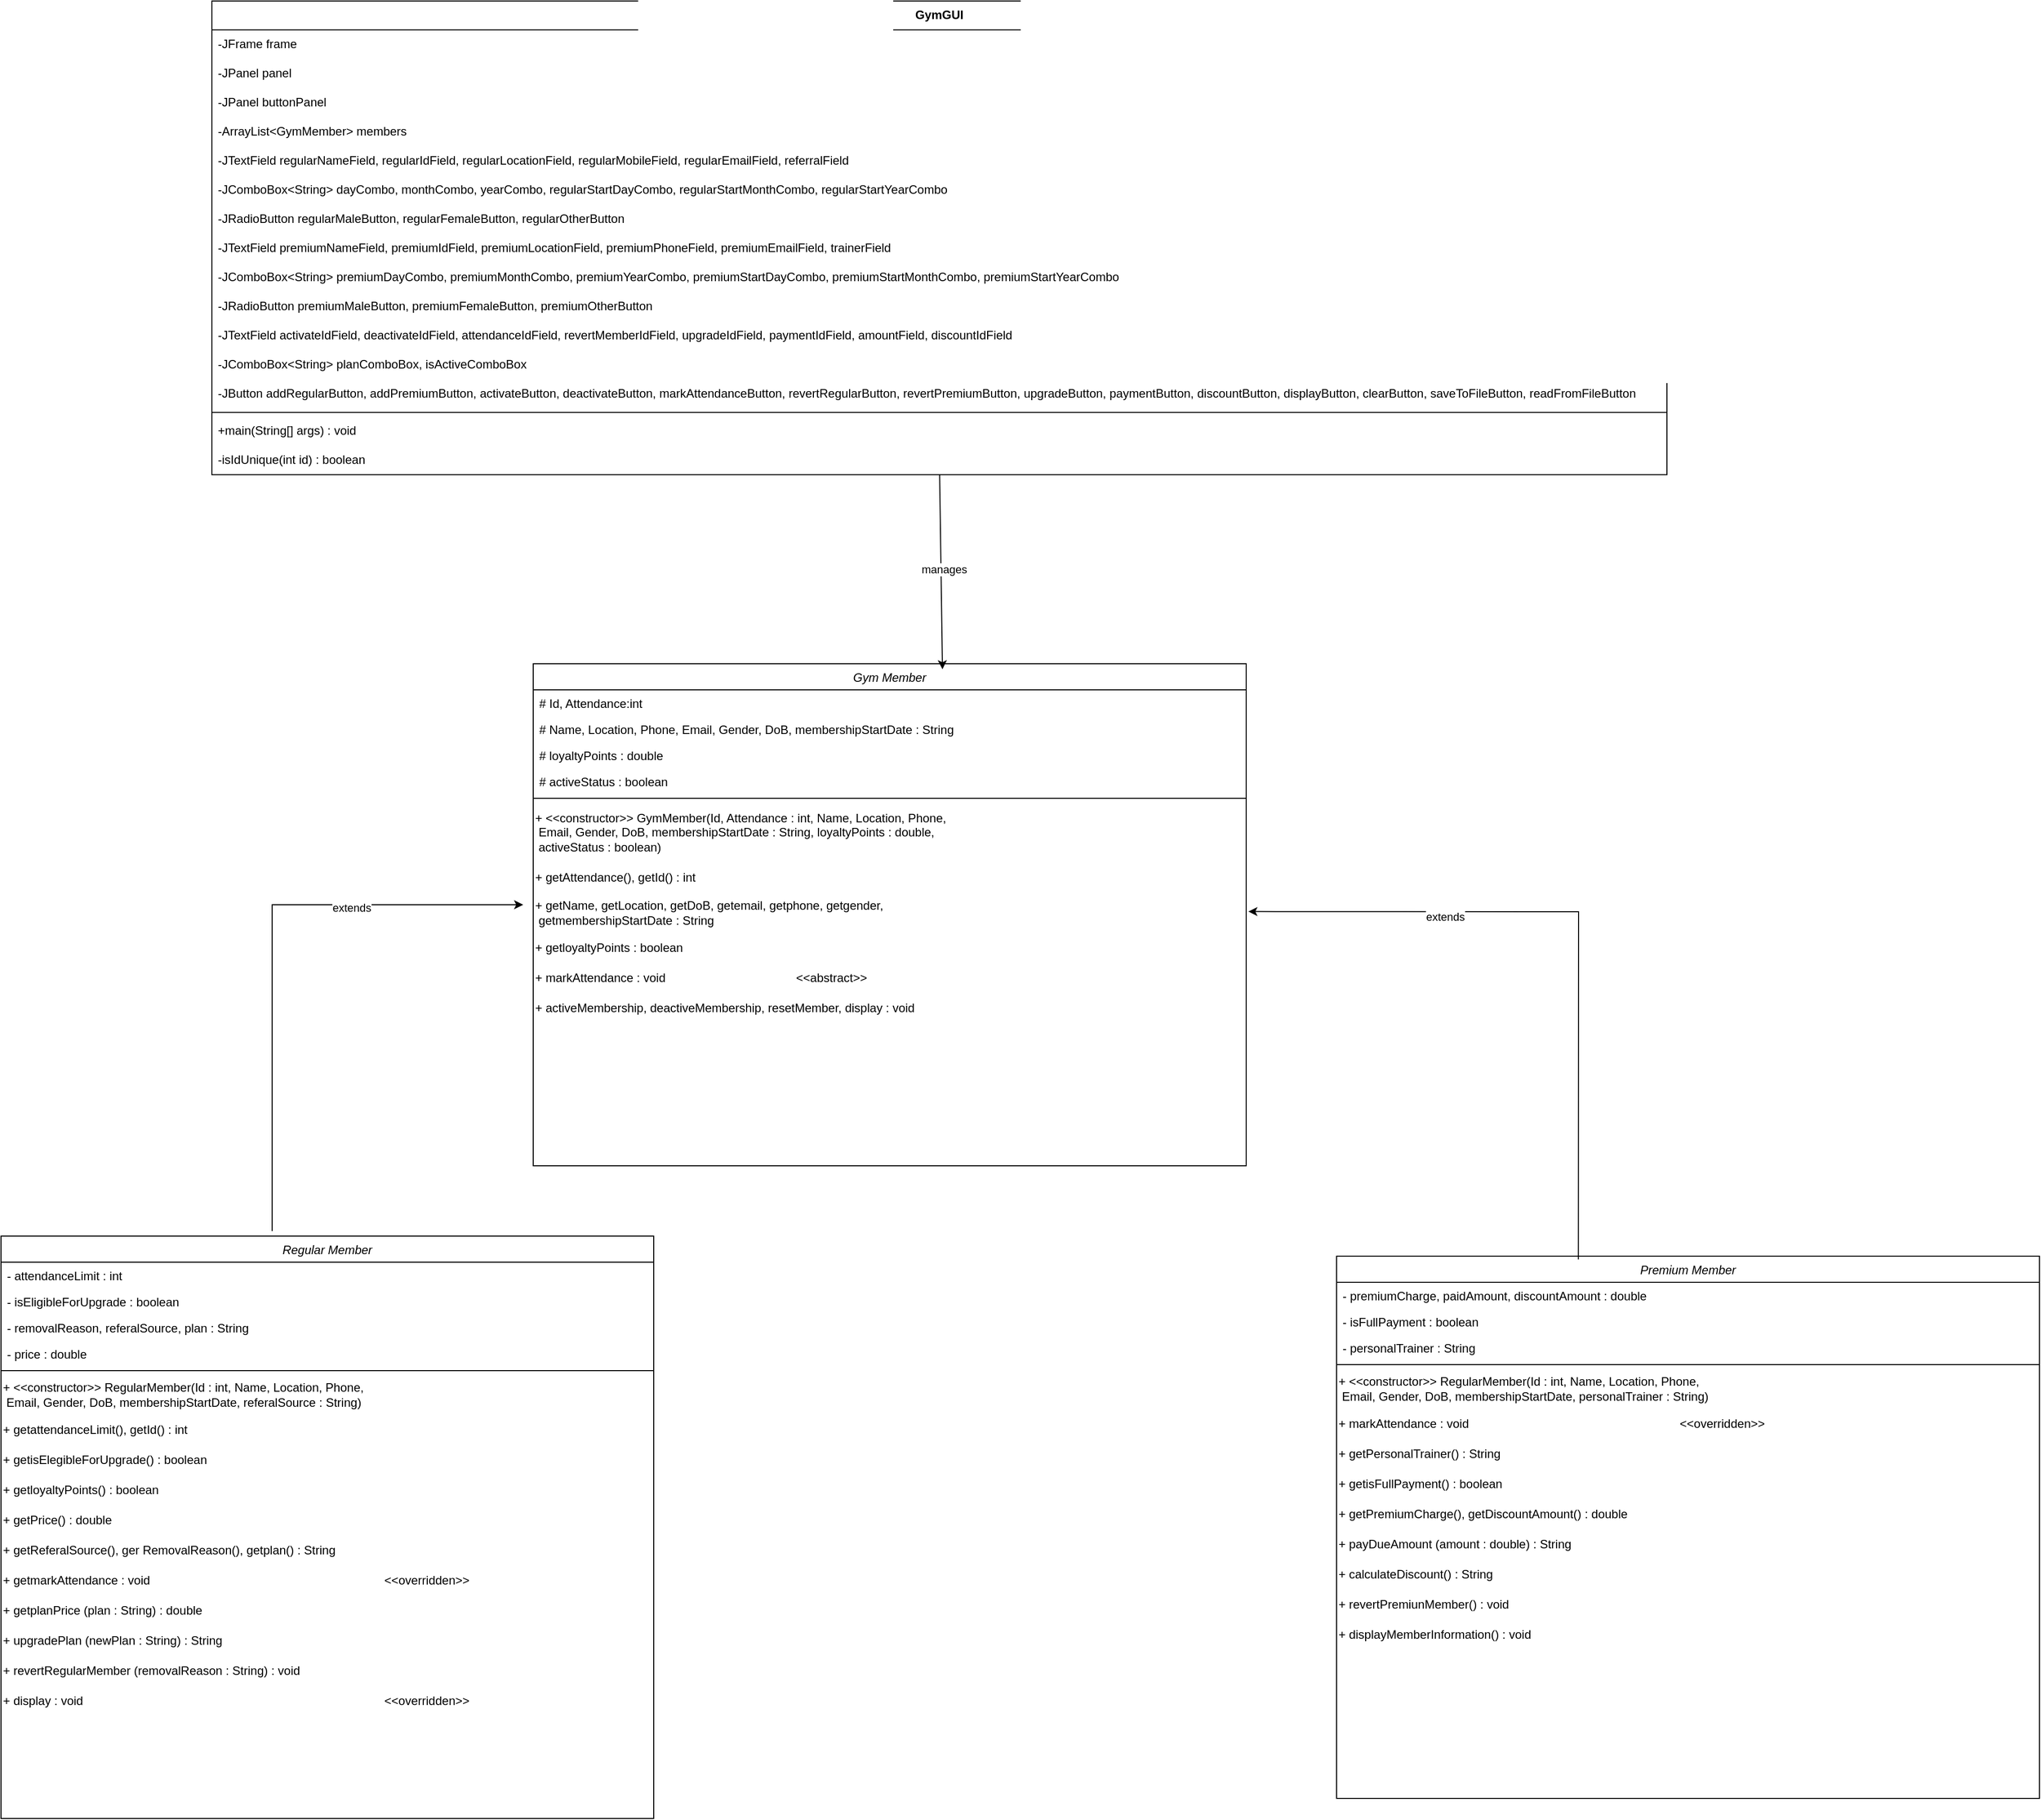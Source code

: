 <mxfile version="27.0.2">
  <diagram name="Page-1" id="ebEqysbTam1kcfOZm6FY">
    <mxGraphModel dx="3033" dy="3170" grid="1" gridSize="10" guides="1" tooltips="1" connect="1" arrows="1" fold="1" page="1" pageScale="1" pageWidth="850" pageHeight="1100" math="0" shadow="0">
      <root>
        <mxCell id="0" />
        <mxCell id="1" parent="0" />
        <mxCell id="qDX5CBB8Otgqk8TyJAgV-46" value="GymGUI" style="swimlane;fontStyle=1;align=center;verticalAlign=top;childLayout=stackLayout;horizontal=1;startSize=28.75;horizontalStack=0;resizeParent=1;resizeParentMax=0;resizeLast=0;collapsible=0;marginBottom=0;" vertex="1" parent="1">
          <mxGeometry x="540" y="-90" width="1449" height="471.75" as="geometry" />
        </mxCell>
        <mxCell id="qDX5CBB8Otgqk8TyJAgV-47" value="-JFrame frame" style="text;strokeColor=none;fillColor=none;align=left;verticalAlign=top;spacingLeft=4;spacingRight=4;overflow=hidden;rotatable=0;points=[[0,0.5],[1,0.5]];portConstraint=eastwest;" vertex="1" parent="qDX5CBB8Otgqk8TyJAgV-46">
          <mxGeometry y="28.75" width="1449" height="29" as="geometry" />
        </mxCell>
        <mxCell id="qDX5CBB8Otgqk8TyJAgV-48" value="-JPanel panel" style="text;strokeColor=none;fillColor=none;align=left;verticalAlign=top;spacingLeft=4;spacingRight=4;overflow=hidden;rotatable=0;points=[[0,0.5],[1,0.5]];portConstraint=eastwest;" vertex="1" parent="qDX5CBB8Otgqk8TyJAgV-46">
          <mxGeometry y="57.75" width="1449" height="29" as="geometry" />
        </mxCell>
        <mxCell id="qDX5CBB8Otgqk8TyJAgV-49" value="-JPanel buttonPanel" style="text;strokeColor=none;fillColor=none;align=left;verticalAlign=top;spacingLeft=4;spacingRight=4;overflow=hidden;rotatable=0;points=[[0,0.5],[1,0.5]];portConstraint=eastwest;" vertex="1" parent="qDX5CBB8Otgqk8TyJAgV-46">
          <mxGeometry y="86.75" width="1449" height="29" as="geometry" />
        </mxCell>
        <mxCell id="qDX5CBB8Otgqk8TyJAgV-50" value="-ArrayList&lt;GymMember&gt; members" style="text;strokeColor=none;fillColor=none;align=left;verticalAlign=top;spacingLeft=4;spacingRight=4;overflow=hidden;rotatable=0;points=[[0,0.5],[1,0.5]];portConstraint=eastwest;" vertex="1" parent="qDX5CBB8Otgqk8TyJAgV-46">
          <mxGeometry y="115.75" width="1449" height="29" as="geometry" />
        </mxCell>
        <mxCell id="qDX5CBB8Otgqk8TyJAgV-51" value="-JTextField regularNameField, regularIdField, regularLocationField, regularMobileField, regularEmailField, referralField" style="text;strokeColor=none;fillColor=none;align=left;verticalAlign=top;spacingLeft=4;spacingRight=4;overflow=hidden;rotatable=0;points=[[0,0.5],[1,0.5]];portConstraint=eastwest;" vertex="1" parent="qDX5CBB8Otgqk8TyJAgV-46">
          <mxGeometry y="144.75" width="1449" height="29" as="geometry" />
        </mxCell>
        <mxCell id="qDX5CBB8Otgqk8TyJAgV-52" value="-JComboBox&lt;String&gt; dayCombo, monthCombo, yearCombo, regularStartDayCombo, regularStartMonthCombo, regularStartYearCombo" style="text;strokeColor=none;fillColor=none;align=left;verticalAlign=top;spacingLeft=4;spacingRight=4;overflow=hidden;rotatable=0;points=[[0,0.5],[1,0.5]];portConstraint=eastwest;" vertex="1" parent="qDX5CBB8Otgqk8TyJAgV-46">
          <mxGeometry y="173.75" width="1449" height="29" as="geometry" />
        </mxCell>
        <mxCell id="qDX5CBB8Otgqk8TyJAgV-53" value="-JRadioButton regularMaleButton, regularFemaleButton, regularOtherButton" style="text;strokeColor=none;fillColor=none;align=left;verticalAlign=top;spacingLeft=4;spacingRight=4;overflow=hidden;rotatable=0;points=[[0,0.5],[1,0.5]];portConstraint=eastwest;" vertex="1" parent="qDX5CBB8Otgqk8TyJAgV-46">
          <mxGeometry y="202.75" width="1449" height="29" as="geometry" />
        </mxCell>
        <mxCell id="qDX5CBB8Otgqk8TyJAgV-54" value="-JTextField premiumNameField, premiumIdField, premiumLocationField, premiumPhoneField, premiumEmailField, trainerField" style="text;strokeColor=none;fillColor=none;align=left;verticalAlign=top;spacingLeft=4;spacingRight=4;overflow=hidden;rotatable=0;points=[[0,0.5],[1,0.5]];portConstraint=eastwest;" vertex="1" parent="qDX5CBB8Otgqk8TyJAgV-46">
          <mxGeometry y="231.75" width="1449" height="29" as="geometry" />
        </mxCell>
        <mxCell id="qDX5CBB8Otgqk8TyJAgV-55" value="-JComboBox&lt;String&gt; premiumDayCombo, premiumMonthCombo, premiumYearCombo, premiumStartDayCombo, premiumStartMonthCombo, premiumStartYearCombo" style="text;strokeColor=none;fillColor=none;align=left;verticalAlign=top;spacingLeft=4;spacingRight=4;overflow=hidden;rotatable=0;points=[[0,0.5],[1,0.5]];portConstraint=eastwest;" vertex="1" parent="qDX5CBB8Otgqk8TyJAgV-46">
          <mxGeometry y="260.75" width="1449" height="29" as="geometry" />
        </mxCell>
        <mxCell id="qDX5CBB8Otgqk8TyJAgV-56" value="-JRadioButton premiumMaleButton, premiumFemaleButton, premiumOtherButton" style="text;strokeColor=none;fillColor=none;align=left;verticalAlign=top;spacingLeft=4;spacingRight=4;overflow=hidden;rotatable=0;points=[[0,0.5],[1,0.5]];portConstraint=eastwest;" vertex="1" parent="qDX5CBB8Otgqk8TyJAgV-46">
          <mxGeometry y="289.75" width="1449" height="29" as="geometry" />
        </mxCell>
        <mxCell id="qDX5CBB8Otgqk8TyJAgV-57" value="-JTextField activateIdField, deactivateIdField, attendanceIdField, revertMemberIdField, upgradeIdField, paymentIdField, amountField, discountIdField" style="text;strokeColor=none;fillColor=none;align=left;verticalAlign=top;spacingLeft=4;spacingRight=4;overflow=hidden;rotatable=0;points=[[0,0.5],[1,0.5]];portConstraint=eastwest;" vertex="1" parent="qDX5CBB8Otgqk8TyJAgV-46">
          <mxGeometry y="318.75" width="1449" height="29" as="geometry" />
        </mxCell>
        <mxCell id="qDX5CBB8Otgqk8TyJAgV-58" value="-JComboBox&lt;String&gt; planComboBox, isActiveComboBox" style="text;strokeColor=none;fillColor=none;align=left;verticalAlign=top;spacingLeft=4;spacingRight=4;overflow=hidden;rotatable=0;points=[[0,0.5],[1,0.5]];portConstraint=eastwest;" vertex="1" parent="qDX5CBB8Otgqk8TyJAgV-46">
          <mxGeometry y="347.75" width="1449" height="29" as="geometry" />
        </mxCell>
        <mxCell id="qDX5CBB8Otgqk8TyJAgV-59" value="-JButton addRegularButton, addPremiumButton, activateButton, deactivateButton, markAttendanceButton, revertRegularButton, revertPremiumButton, upgradeButton, paymentButton, discountButton, displayButton, clearButton, saveToFileButton, readFromFileButton" style="text;strokeColor=none;fillColor=none;align=left;verticalAlign=top;spacingLeft=4;spacingRight=4;overflow=hidden;rotatable=0;points=[[0,0.5],[1,0.5]];portConstraint=eastwest;" vertex="1" parent="qDX5CBB8Otgqk8TyJAgV-46">
          <mxGeometry y="376.75" width="1449" height="29" as="geometry" />
        </mxCell>
        <mxCell id="qDX5CBB8Otgqk8TyJAgV-60" style="line;strokeWidth=1;fillColor=none;align=left;verticalAlign=middle;spacingTop=-1;spacingLeft=3;spacingRight=3;rotatable=0;labelPosition=right;points=[];portConstraint=eastwest;strokeColor=inherit;" vertex="1" parent="qDX5CBB8Otgqk8TyJAgV-46">
          <mxGeometry y="405.75" width="1449" height="8" as="geometry" />
        </mxCell>
        <mxCell id="qDX5CBB8Otgqk8TyJAgV-61" value="+main(String[] args) : void" style="text;strokeColor=none;fillColor=none;align=left;verticalAlign=top;spacingLeft=4;spacingRight=4;overflow=hidden;rotatable=0;points=[[0,0.5],[1,0.5]];portConstraint=eastwest;" vertex="1" parent="qDX5CBB8Otgqk8TyJAgV-46">
          <mxGeometry y="413.75" width="1449" height="29" as="geometry" />
        </mxCell>
        <mxCell id="qDX5CBB8Otgqk8TyJAgV-62" value="-isIdUnique(int id) : boolean" style="text;strokeColor=none;fillColor=none;align=left;verticalAlign=top;spacingLeft=4;spacingRight=4;overflow=hidden;rotatable=0;points=[[0,0.5],[1,0.5]];portConstraint=eastwest;" vertex="1" parent="qDX5CBB8Otgqk8TyJAgV-46">
          <mxGeometry y="442.75" width="1449" height="29" as="geometry" />
        </mxCell>
        <mxCell id="qDX5CBB8Otgqk8TyJAgV-118" value="Gym Member" style="swimlane;fontStyle=2;align=center;verticalAlign=top;childLayout=stackLayout;horizontal=1;startSize=26;horizontalStack=0;resizeParent=1;resizeLast=0;collapsible=1;marginBottom=0;rounded=0;shadow=0;strokeWidth=1;" vertex="1" parent="1">
          <mxGeometry x="860" y="570" width="710" height="500" as="geometry">
            <mxRectangle x="230" y="140" width="160" height="26" as="alternateBounds" />
          </mxGeometry>
        </mxCell>
        <mxCell id="qDX5CBB8Otgqk8TyJAgV-119" value="# Id, Attendance:int" style="text;align=left;verticalAlign=top;spacingLeft=4;spacingRight=4;overflow=hidden;rotatable=0;points=[[0,0.5],[1,0.5]];portConstraint=eastwest;" vertex="1" parent="qDX5CBB8Otgqk8TyJAgV-118">
          <mxGeometry y="26" width="710" height="26" as="geometry" />
        </mxCell>
        <mxCell id="qDX5CBB8Otgqk8TyJAgV-120" value="# Name, Location, Phone, Email, Gender, DoB, membershipStartDate : String" style="text;align=left;verticalAlign=top;spacingLeft=4;spacingRight=4;overflow=hidden;rotatable=0;points=[[0,0.5],[1,0.5]];portConstraint=eastwest;rounded=0;shadow=0;html=0;" vertex="1" parent="qDX5CBB8Otgqk8TyJAgV-118">
          <mxGeometry y="52" width="710" height="26" as="geometry" />
        </mxCell>
        <mxCell id="qDX5CBB8Otgqk8TyJAgV-121" value="# loyaltyPoints : double" style="text;align=left;verticalAlign=top;spacingLeft=4;spacingRight=4;overflow=hidden;rotatable=0;points=[[0,0.5],[1,0.5]];portConstraint=eastwest;rounded=0;shadow=0;html=0;" vertex="1" parent="qDX5CBB8Otgqk8TyJAgV-118">
          <mxGeometry y="78" width="710" height="26" as="geometry" />
        </mxCell>
        <mxCell id="qDX5CBB8Otgqk8TyJAgV-122" value="# activeStatus : boolean" style="text;align=left;verticalAlign=top;spacingLeft=4;spacingRight=4;overflow=hidden;rotatable=0;points=[[0,0.5],[1,0.5]];portConstraint=eastwest;" vertex="1" parent="qDX5CBB8Otgqk8TyJAgV-118">
          <mxGeometry y="104" width="710" height="26" as="geometry" />
        </mxCell>
        <mxCell id="qDX5CBB8Otgqk8TyJAgV-123" value="" style="line;html=1;strokeWidth=1;align=left;verticalAlign=middle;spacingTop=-1;spacingLeft=3;spacingRight=3;rotatable=0;labelPosition=right;points=[];portConstraint=eastwest;" vertex="1" parent="qDX5CBB8Otgqk8TyJAgV-118">
          <mxGeometry y="130" width="710" height="8" as="geometry" />
        </mxCell>
        <mxCell id="qDX5CBB8Otgqk8TyJAgV-124" value="+ &amp;lt;&amp;lt;constructor&amp;gt;&amp;gt; GymMember(Id, Attendance : int,&amp;nbsp;&lt;span style=&quot;&quot;&gt;Name, Location, Phone,&lt;/span&gt;&lt;div&gt;&lt;span style=&quot;&quot;&gt;&amp;nbsp;Email, Gender, DoB, membershipStartDate : String, loyaltyPoints : double,&lt;/span&gt;&lt;/div&gt;&lt;div&gt;&lt;span style=&quot;&quot;&gt;&amp;nbsp;activeStatus : boolean)&lt;/span&gt;&lt;/div&gt;" style="text;html=1;align=left;verticalAlign=middle;resizable=0;points=[];autosize=1;strokeColor=none;fillColor=none;" vertex="1" parent="qDX5CBB8Otgqk8TyJAgV-118">
          <mxGeometry y="138" width="710" height="60" as="geometry" />
        </mxCell>
        <mxCell id="qDX5CBB8Otgqk8TyJAgV-125" value="+ getAttendance(), getId() : int" style="text;html=1;align=left;verticalAlign=middle;resizable=0;points=[];autosize=1;strokeColor=none;fillColor=none;" vertex="1" parent="qDX5CBB8Otgqk8TyJAgV-118">
          <mxGeometry y="198" width="710" height="30" as="geometry" />
        </mxCell>
        <mxCell id="qDX5CBB8Otgqk8TyJAgV-126" value="+ getName, getLocation, getDoB, getemail, getphone, getgender,&lt;div&gt;&amp;nbsp;getmembershipStartDate : String&lt;/div&gt;" style="text;html=1;align=left;verticalAlign=middle;resizable=0;points=[];autosize=1;strokeColor=none;fillColor=none;" vertex="1" parent="qDX5CBB8Otgqk8TyJAgV-118">
          <mxGeometry y="228" width="710" height="40" as="geometry" />
        </mxCell>
        <mxCell id="qDX5CBB8Otgqk8TyJAgV-127" value="+ getloyaltyPoints : boolean" style="text;html=1;align=left;verticalAlign=middle;resizable=0;points=[];autosize=1;strokeColor=none;fillColor=none;" vertex="1" parent="qDX5CBB8Otgqk8TyJAgV-118">
          <mxGeometry y="268" width="710" height="30" as="geometry" />
        </mxCell>
        <mxCell id="qDX5CBB8Otgqk8TyJAgV-128" value="+ markAttendance : void&amp;nbsp; &amp;nbsp; &amp;nbsp; &amp;nbsp; &amp;nbsp; &amp;nbsp; &amp;nbsp; &amp;nbsp; &amp;nbsp; &amp;nbsp; &amp;nbsp; &amp;nbsp; &amp;nbsp; &amp;nbsp; &amp;nbsp; &amp;nbsp; &amp;nbsp; &amp;nbsp; &amp;nbsp; &amp;nbsp;&amp;lt;&amp;lt;abstract&amp;gt;&amp;gt;" style="text;html=1;align=left;verticalAlign=middle;resizable=0;points=[];autosize=1;strokeColor=none;fillColor=none;" vertex="1" parent="qDX5CBB8Otgqk8TyJAgV-118">
          <mxGeometry y="298" width="710" height="30" as="geometry" />
        </mxCell>
        <mxCell id="qDX5CBB8Otgqk8TyJAgV-129" value="+ activeMembership, deactiveMembership, resetMember, display : void" style="text;html=1;align=left;verticalAlign=middle;resizable=0;points=[];autosize=1;strokeColor=none;fillColor=none;" vertex="1" parent="qDX5CBB8Otgqk8TyJAgV-118">
          <mxGeometry y="328" width="710" height="30" as="geometry" />
        </mxCell>
        <mxCell id="qDX5CBB8Otgqk8TyJAgV-130" value="Regular Member" style="swimlane;fontStyle=2;align=center;verticalAlign=top;childLayout=stackLayout;horizontal=1;startSize=26;horizontalStack=0;resizeParent=1;resizeLast=0;collapsible=1;marginBottom=0;rounded=0;shadow=0;strokeWidth=1;" vertex="1" parent="1">
          <mxGeometry x="330" y="1140" width="650" height="580" as="geometry">
            <mxRectangle x="230" y="140" width="160" height="26" as="alternateBounds" />
          </mxGeometry>
        </mxCell>
        <mxCell id="qDX5CBB8Otgqk8TyJAgV-131" value="- attendanceLimit : int" style="text;align=left;verticalAlign=top;spacingLeft=4;spacingRight=4;overflow=hidden;rotatable=0;points=[[0,0.5],[1,0.5]];portConstraint=eastwest;" vertex="1" parent="qDX5CBB8Otgqk8TyJAgV-130">
          <mxGeometry y="26" width="650" height="26" as="geometry" />
        </mxCell>
        <mxCell id="qDX5CBB8Otgqk8TyJAgV-132" value="- isEligibleForUpgrade : boolean" style="text;align=left;verticalAlign=top;spacingLeft=4;spacingRight=4;overflow=hidden;rotatable=0;points=[[0,0.5],[1,0.5]];portConstraint=eastwest;rounded=0;shadow=0;html=0;" vertex="1" parent="qDX5CBB8Otgqk8TyJAgV-130">
          <mxGeometry y="52" width="650" height="26" as="geometry" />
        </mxCell>
        <mxCell id="qDX5CBB8Otgqk8TyJAgV-133" value="- removalReason, referalSource, plan : String" style="text;align=left;verticalAlign=top;spacingLeft=4;spacingRight=4;overflow=hidden;rotatable=0;points=[[0,0.5],[1,0.5]];portConstraint=eastwest;rounded=0;shadow=0;html=0;" vertex="1" parent="qDX5CBB8Otgqk8TyJAgV-130">
          <mxGeometry y="78" width="650" height="26" as="geometry" />
        </mxCell>
        <mxCell id="qDX5CBB8Otgqk8TyJAgV-134" value="- price : double" style="text;align=left;verticalAlign=top;spacingLeft=4;spacingRight=4;overflow=hidden;rotatable=0;points=[[0,0.5],[1,0.5]];portConstraint=eastwest;" vertex="1" parent="qDX5CBB8Otgqk8TyJAgV-130">
          <mxGeometry y="104" width="650" height="26" as="geometry" />
        </mxCell>
        <mxCell id="qDX5CBB8Otgqk8TyJAgV-135" value="" style="line;html=1;strokeWidth=1;align=left;verticalAlign=middle;spacingTop=-1;spacingLeft=3;spacingRight=3;rotatable=0;labelPosition=right;points=[];portConstraint=eastwest;" vertex="1" parent="qDX5CBB8Otgqk8TyJAgV-130">
          <mxGeometry y="130" width="650" height="8" as="geometry" />
        </mxCell>
        <mxCell id="qDX5CBB8Otgqk8TyJAgV-136" value="+ &amp;lt;&amp;lt;constructor&amp;gt;&amp;gt; RegularMember(Id : int,&amp;nbsp;&lt;span style=&quot;&quot;&gt;Name, Location, Phone,&lt;/span&gt;&lt;div&gt;&lt;span style=&quot;&quot;&gt;&amp;nbsp;Email, Gender, DoB, membershipStartDate, referalSource : String&lt;/span&gt;&lt;span style=&quot;background-color: transparent; color: light-dark(rgb(0, 0, 0), rgb(255, 255, 255));&quot;&gt;)&lt;/span&gt;&lt;/div&gt;" style="text;html=1;align=left;verticalAlign=middle;resizable=0;points=[];autosize=1;strokeColor=none;fillColor=none;" vertex="1" parent="qDX5CBB8Otgqk8TyJAgV-130">
          <mxGeometry y="138" width="650" height="40" as="geometry" />
        </mxCell>
        <mxCell id="qDX5CBB8Otgqk8TyJAgV-137" value="+ getattendanceLimit(), getId() : int" style="text;html=1;align=left;verticalAlign=middle;resizable=0;points=[];autosize=1;strokeColor=none;fillColor=none;" vertex="1" parent="qDX5CBB8Otgqk8TyJAgV-130">
          <mxGeometry y="178" width="650" height="30" as="geometry" />
        </mxCell>
        <mxCell id="qDX5CBB8Otgqk8TyJAgV-138" value="+ getisElegibleForUpgrade() : boolean" style="text;html=1;align=left;verticalAlign=middle;resizable=0;points=[];autosize=1;strokeColor=none;fillColor=none;" vertex="1" parent="qDX5CBB8Otgqk8TyJAgV-130">
          <mxGeometry y="208" width="650" height="30" as="geometry" />
        </mxCell>
        <mxCell id="qDX5CBB8Otgqk8TyJAgV-139" value="+ getloyaltyPoints() : boolean" style="text;html=1;align=left;verticalAlign=middle;resizable=0;points=[];autosize=1;strokeColor=none;fillColor=none;" vertex="1" parent="qDX5CBB8Otgqk8TyJAgV-130">
          <mxGeometry y="238" width="650" height="30" as="geometry" />
        </mxCell>
        <mxCell id="qDX5CBB8Otgqk8TyJAgV-140" value="+ getPrice() : double" style="text;html=1;align=left;verticalAlign=middle;resizable=0;points=[];autosize=1;strokeColor=none;fillColor=none;" vertex="1" parent="qDX5CBB8Otgqk8TyJAgV-130">
          <mxGeometry y="268" width="650" height="30" as="geometry" />
        </mxCell>
        <mxCell id="qDX5CBB8Otgqk8TyJAgV-141" value="+ getReferalSource(), ger RemovalReason(), getplan() : String&amp;nbsp;" style="text;html=1;align=left;verticalAlign=middle;resizable=0;points=[];autosize=1;strokeColor=none;fillColor=none;" vertex="1" parent="qDX5CBB8Otgqk8TyJAgV-130">
          <mxGeometry y="298" width="650" height="30" as="geometry" />
        </mxCell>
        <mxCell id="qDX5CBB8Otgqk8TyJAgV-142" value="+ getmarkAttendance : void&amp;nbsp; &amp;nbsp; &amp;nbsp; &amp;nbsp; &amp;nbsp; &amp;nbsp; &amp;nbsp; &amp;nbsp; &amp;nbsp; &amp;nbsp; &amp;nbsp; &amp;nbsp; &amp;nbsp; &amp;nbsp; &amp;nbsp; &amp;nbsp; &amp;nbsp; &amp;nbsp; &amp;nbsp; &amp;nbsp; &amp;nbsp; &amp;nbsp; &amp;nbsp; &amp;nbsp; &amp;nbsp; &amp;nbsp; &amp;nbsp; &amp;nbsp; &amp;nbsp; &amp;nbsp; &amp;nbsp; &amp;nbsp; &amp;nbsp; &amp;nbsp; &amp;nbsp; &amp;lt;&amp;lt;overridden&amp;gt;&amp;gt;" style="text;html=1;align=left;verticalAlign=middle;resizable=0;points=[];autosize=1;strokeColor=none;fillColor=none;" vertex="1" parent="qDX5CBB8Otgqk8TyJAgV-130">
          <mxGeometry y="328" width="650" height="30" as="geometry" />
        </mxCell>
        <mxCell id="qDX5CBB8Otgqk8TyJAgV-143" value="+ getplanPrice (plan : String) : double&amp;nbsp;" style="text;html=1;align=left;verticalAlign=middle;resizable=0;points=[];autosize=1;strokeColor=none;fillColor=none;" vertex="1" parent="qDX5CBB8Otgqk8TyJAgV-130">
          <mxGeometry y="358" width="650" height="30" as="geometry" />
        </mxCell>
        <mxCell id="qDX5CBB8Otgqk8TyJAgV-144" value="+ upgradePlan (newPlan : String) : String&amp;nbsp;" style="text;html=1;align=left;verticalAlign=middle;resizable=0;points=[];autosize=1;strokeColor=none;fillColor=none;" vertex="1" parent="qDX5CBB8Otgqk8TyJAgV-130">
          <mxGeometry y="388" width="650" height="30" as="geometry" />
        </mxCell>
        <mxCell id="qDX5CBB8Otgqk8TyJAgV-145" value="+ revertRegularMember (removalReason : String) : void" style="text;html=1;align=left;verticalAlign=middle;resizable=0;points=[];autosize=1;strokeColor=none;fillColor=none;" vertex="1" parent="qDX5CBB8Otgqk8TyJAgV-130">
          <mxGeometry y="418" width="650" height="30" as="geometry" />
        </mxCell>
        <mxCell id="qDX5CBB8Otgqk8TyJAgV-146" value="+ display : void&amp;nbsp; &amp;nbsp; &amp;nbsp; &amp;nbsp; &amp;nbsp; &amp;nbsp; &amp;nbsp; &amp;nbsp; &amp;nbsp; &amp;nbsp; &amp;nbsp; &amp;nbsp; &amp;nbsp; &amp;nbsp; &amp;nbsp; &amp;nbsp; &amp;nbsp; &amp;nbsp; &amp;nbsp; &amp;nbsp; &amp;nbsp; &amp;nbsp; &amp;nbsp; &amp;nbsp; &amp;nbsp; &amp;nbsp; &amp;nbsp; &amp;nbsp; &amp;nbsp; &amp;nbsp; &amp;nbsp; &amp;nbsp; &amp;nbsp; &amp;nbsp; &amp;nbsp; &amp;nbsp; &amp;nbsp; &amp;nbsp; &amp;nbsp; &amp;nbsp; &amp;nbsp; &amp;nbsp; &amp;nbsp; &amp;nbsp; &amp;nbsp; &amp;lt;&amp;lt;overridden&amp;gt;&amp;gt;" style="text;html=1;align=left;verticalAlign=middle;resizable=0;points=[];autosize=1;strokeColor=none;fillColor=none;" vertex="1" parent="qDX5CBB8Otgqk8TyJAgV-130">
          <mxGeometry y="448" width="650" height="30" as="geometry" />
        </mxCell>
        <mxCell id="qDX5CBB8Otgqk8TyJAgV-147" value="" style="endArrow=classic;html=1;rounded=0;entryX=0.574;entryY=0.011;entryDx=0;entryDy=0;entryPerimeter=0;" edge="1" parent="1" source="qDX5CBB8Otgqk8TyJAgV-62" target="qDX5CBB8Otgqk8TyJAgV-118">
          <mxGeometry width="50" height="50" relative="1" as="geometry">
            <mxPoint x="1260" y="640" as="sourcePoint" />
            <mxPoint x="1310" y="590" as="targetPoint" />
            <Array as="points" />
          </mxGeometry>
        </mxCell>
        <mxCell id="qDX5CBB8Otgqk8TyJAgV-151" value="manages" style="edgeLabel;html=1;align=center;verticalAlign=middle;resizable=0;points=[];" vertex="1" connectable="0" parent="qDX5CBB8Otgqk8TyJAgV-147">
          <mxGeometry x="-0.041" y="3" relative="1" as="geometry">
            <mxPoint y="1" as="offset" />
          </mxGeometry>
        </mxCell>
        <mxCell id="qDX5CBB8Otgqk8TyJAgV-152" value="Premium Member" style="swimlane;fontStyle=2;align=center;verticalAlign=top;childLayout=stackLayout;horizontal=1;startSize=26;horizontalStack=0;resizeParent=1;resizeLast=0;collapsible=1;marginBottom=0;rounded=0;shadow=0;strokeWidth=1;" vertex="1" parent="1">
          <mxGeometry x="1660" y="1160" width="700" height="540" as="geometry">
            <mxRectangle x="230" y="140" width="160" height="26" as="alternateBounds" />
          </mxGeometry>
        </mxCell>
        <mxCell id="qDX5CBB8Otgqk8TyJAgV-153" value="- premiumCharge, paidAmount, discountAmount : double" style="text;align=left;verticalAlign=top;spacingLeft=4;spacingRight=4;overflow=hidden;rotatable=0;points=[[0,0.5],[1,0.5]];portConstraint=eastwest;" vertex="1" parent="qDX5CBB8Otgqk8TyJAgV-152">
          <mxGeometry y="26" width="700" height="26" as="geometry" />
        </mxCell>
        <mxCell id="qDX5CBB8Otgqk8TyJAgV-154" value="- isFullPayment : boolean" style="text;align=left;verticalAlign=top;spacingLeft=4;spacingRight=4;overflow=hidden;rotatable=0;points=[[0,0.5],[1,0.5]];portConstraint=eastwest;rounded=0;shadow=0;html=0;" vertex="1" parent="qDX5CBB8Otgqk8TyJAgV-152">
          <mxGeometry y="52" width="700" height="26" as="geometry" />
        </mxCell>
        <mxCell id="qDX5CBB8Otgqk8TyJAgV-155" value="- personalTrainer : String" style="text;align=left;verticalAlign=top;spacingLeft=4;spacingRight=4;overflow=hidden;rotatable=0;points=[[0,0.5],[1,0.5]];portConstraint=eastwest;rounded=0;shadow=0;html=0;" vertex="1" parent="qDX5CBB8Otgqk8TyJAgV-152">
          <mxGeometry y="78" width="700" height="26" as="geometry" />
        </mxCell>
        <mxCell id="qDX5CBB8Otgqk8TyJAgV-156" value="" style="line;html=1;strokeWidth=1;align=left;verticalAlign=middle;spacingTop=-1;spacingLeft=3;spacingRight=3;rotatable=0;labelPosition=right;points=[];portConstraint=eastwest;" vertex="1" parent="qDX5CBB8Otgqk8TyJAgV-152">
          <mxGeometry y="104" width="700" height="8" as="geometry" />
        </mxCell>
        <mxCell id="qDX5CBB8Otgqk8TyJAgV-157" value="+ &amp;lt;&amp;lt;constructor&amp;gt;&amp;gt; RegularMember(Id : int,&amp;nbsp;&lt;span style=&quot;&quot;&gt;Name, Location, Phone,&lt;/span&gt;&lt;div&gt;&lt;span style=&quot;&quot;&gt;&amp;nbsp;Email, Gender, DoB, membershipStartDate, personalTrainer : String&lt;/span&gt;&lt;span style=&quot;background-color: transparent; color: light-dark(rgb(0, 0, 0), rgb(255, 255, 255));&quot;&gt;)&lt;/span&gt;&lt;/div&gt;" style="text;html=1;align=left;verticalAlign=middle;resizable=0;points=[];autosize=1;strokeColor=none;fillColor=none;" vertex="1" parent="qDX5CBB8Otgqk8TyJAgV-152">
          <mxGeometry y="112" width="700" height="40" as="geometry" />
        </mxCell>
        <mxCell id="qDX5CBB8Otgqk8TyJAgV-158" value="+ markAttendance : void&amp;nbsp; &amp;nbsp; &amp;nbsp; &amp;nbsp; &amp;nbsp; &amp;nbsp; &amp;nbsp; &amp;nbsp; &amp;nbsp; &amp;nbsp; &amp;nbsp; &amp;nbsp; &amp;nbsp; &amp;nbsp; &amp;nbsp; &amp;nbsp; &amp;nbsp; &amp;nbsp; &amp;nbsp; &amp;nbsp; &amp;nbsp; &amp;nbsp; &amp;nbsp; &amp;nbsp; &amp;nbsp; &amp;nbsp; &amp;nbsp; &amp;nbsp; &amp;nbsp; &amp;nbsp; &amp;nbsp; &amp;nbsp;&amp;lt;&amp;lt;overridden&amp;gt;&amp;gt;" style="text;html=1;align=left;verticalAlign=middle;resizable=0;points=[];autosize=1;strokeColor=none;fillColor=none;" vertex="1" parent="qDX5CBB8Otgqk8TyJAgV-152">
          <mxGeometry y="152" width="700" height="30" as="geometry" />
        </mxCell>
        <mxCell id="qDX5CBB8Otgqk8TyJAgV-159" value="+ getPersonalTrainer() : String" style="text;html=1;align=left;verticalAlign=middle;resizable=0;points=[];autosize=1;strokeColor=none;fillColor=none;" vertex="1" parent="qDX5CBB8Otgqk8TyJAgV-152">
          <mxGeometry y="182" width="700" height="30" as="geometry" />
        </mxCell>
        <mxCell id="qDX5CBB8Otgqk8TyJAgV-160" value="+ getisFullPayment() : boolean" style="text;html=1;align=left;verticalAlign=middle;resizable=0;points=[];autosize=1;strokeColor=none;fillColor=none;" vertex="1" parent="qDX5CBB8Otgqk8TyJAgV-152">
          <mxGeometry y="212" width="700" height="30" as="geometry" />
        </mxCell>
        <mxCell id="qDX5CBB8Otgqk8TyJAgV-161" value="+ getPremiumCharge(), getDiscountAmount() : double" style="text;html=1;align=left;verticalAlign=middle;resizable=0;points=[];autosize=1;strokeColor=none;fillColor=none;" vertex="1" parent="qDX5CBB8Otgqk8TyJAgV-152">
          <mxGeometry y="242" width="700" height="30" as="geometry" />
        </mxCell>
        <mxCell id="qDX5CBB8Otgqk8TyJAgV-162" value="+ payDueAmount (amount : double) : String" style="text;html=1;align=left;verticalAlign=middle;resizable=0;points=[];autosize=1;strokeColor=none;fillColor=none;" vertex="1" parent="qDX5CBB8Otgqk8TyJAgV-152">
          <mxGeometry y="272" width="700" height="30" as="geometry" />
        </mxCell>
        <mxCell id="qDX5CBB8Otgqk8TyJAgV-163" value="+ calculateDiscount() : String" style="text;html=1;align=left;verticalAlign=middle;resizable=0;points=[];autosize=1;strokeColor=none;fillColor=none;" vertex="1" parent="qDX5CBB8Otgqk8TyJAgV-152">
          <mxGeometry y="302" width="700" height="30" as="geometry" />
        </mxCell>
        <mxCell id="qDX5CBB8Otgqk8TyJAgV-164" value="+ revertPremiunMember() : void" style="text;html=1;align=left;verticalAlign=middle;resizable=0;points=[];autosize=1;strokeColor=none;fillColor=none;" vertex="1" parent="qDX5CBB8Otgqk8TyJAgV-152">
          <mxGeometry y="332" width="700" height="30" as="geometry" />
        </mxCell>
        <mxCell id="qDX5CBB8Otgqk8TyJAgV-165" value="+ displayMemberInformation() : void" style="text;html=1;align=left;verticalAlign=middle;resizable=0;points=[];autosize=1;strokeColor=none;fillColor=none;" vertex="1" parent="qDX5CBB8Otgqk8TyJAgV-152">
          <mxGeometry y="362" width="700" height="30" as="geometry" />
        </mxCell>
        <mxCell id="qDX5CBB8Otgqk8TyJAgV-166" value="" style="endArrow=classic;html=1;rounded=0;" edge="1" parent="1">
          <mxGeometry width="50" height="50" relative="1" as="geometry">
            <mxPoint x="600" y="1135" as="sourcePoint" />
            <mxPoint x="850" y="810" as="targetPoint" />
            <Array as="points">
              <mxPoint x="600" y="810" />
            </Array>
          </mxGeometry>
        </mxCell>
        <mxCell id="qDX5CBB8Otgqk8TyJAgV-167" value="extends" style="edgeLabel;html=1;align=center;verticalAlign=middle;resizable=0;points=[];" vertex="1" connectable="0" parent="qDX5CBB8Otgqk8TyJAgV-166">
          <mxGeometry x="0.404" y="-3" relative="1" as="geometry">
            <mxPoint as="offset" />
          </mxGeometry>
        </mxCell>
        <mxCell id="qDX5CBB8Otgqk8TyJAgV-168" value="" style="endArrow=classic;html=1;rounded=0;exitX=0.344;exitY=0.006;exitDx=0;exitDy=0;exitPerimeter=0;entryX=1.003;entryY=0.47;entryDx=0;entryDy=0;entryPerimeter=0;" edge="1" parent="1" source="qDX5CBB8Otgqk8TyJAgV-152" target="qDX5CBB8Otgqk8TyJAgV-126">
          <mxGeometry width="50" height="50" relative="1" as="geometry">
            <mxPoint x="1390" y="1170" as="sourcePoint" />
            <mxPoint x="1440" y="1120" as="targetPoint" />
            <Array as="points">
              <mxPoint x="1901" y="817" />
            </Array>
          </mxGeometry>
        </mxCell>
        <mxCell id="qDX5CBB8Otgqk8TyJAgV-169" value="extends" style="edgeLabel;html=1;align=center;verticalAlign=middle;resizable=0;points=[];" vertex="1" connectable="0" parent="qDX5CBB8Otgqk8TyJAgV-168">
          <mxGeometry x="0.42" y="5" relative="1" as="geometry">
            <mxPoint as="offset" />
          </mxGeometry>
        </mxCell>
      </root>
    </mxGraphModel>
  </diagram>
</mxfile>
